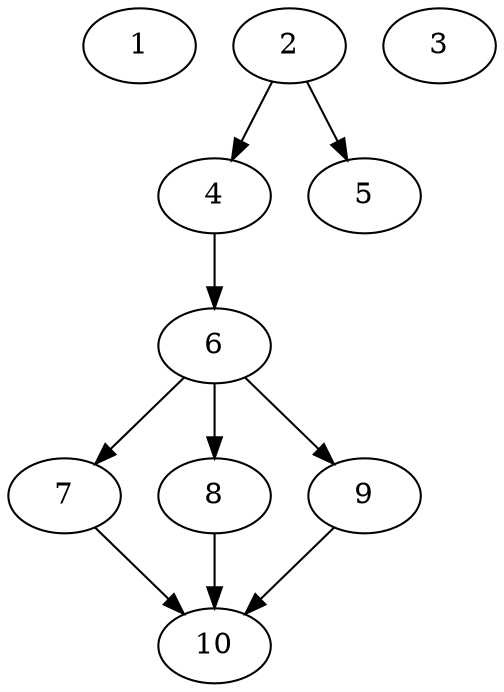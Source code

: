 // DAG automatically generated by daggen at Tue Aug  6 16:21:19 2019
// ./daggen --dot -n 10 --ccr 0.3 --fat 0.6 --regular 0.5 --density 0.7 --mindata 5242880 --maxdata 52428800 
digraph G {
  1 [size="88473600", alpha="0.03", expect_size="26542080"] 
  2 [size="23268693", alpha="0.19", expect_size="6980608"] 
  2 -> 4 [size ="6980608"]
  2 -> 5 [size ="6980608"]
  3 [size="80643413", alpha="0.16", expect_size="24193024"] 
  4 [size="169820160", alpha="0.03", expect_size="50946048"] 
  4 -> 6 [size ="50946048"]
  5 [size="61184000", alpha="0.15", expect_size="18355200"] 
  6 [size="144452267", alpha="0.05", expect_size="43335680"] 
  6 -> 7 [size ="43335680"]
  6 -> 8 [size ="43335680"]
  6 -> 9 [size ="43335680"]
  7 [size="148466347", alpha="0.13", expect_size="44539904"] 
  7 -> 10 [size ="44539904"]
  8 [size="117244587", alpha="0.17", expect_size="35173376"] 
  8 -> 10 [size ="35173376"]
  9 [size="85015893", alpha="0.08", expect_size="25504768"] 
  9 -> 10 [size ="25504768"]
  10 [size="138574507", alpha="0.03", expect_size="41572352"] 
}
